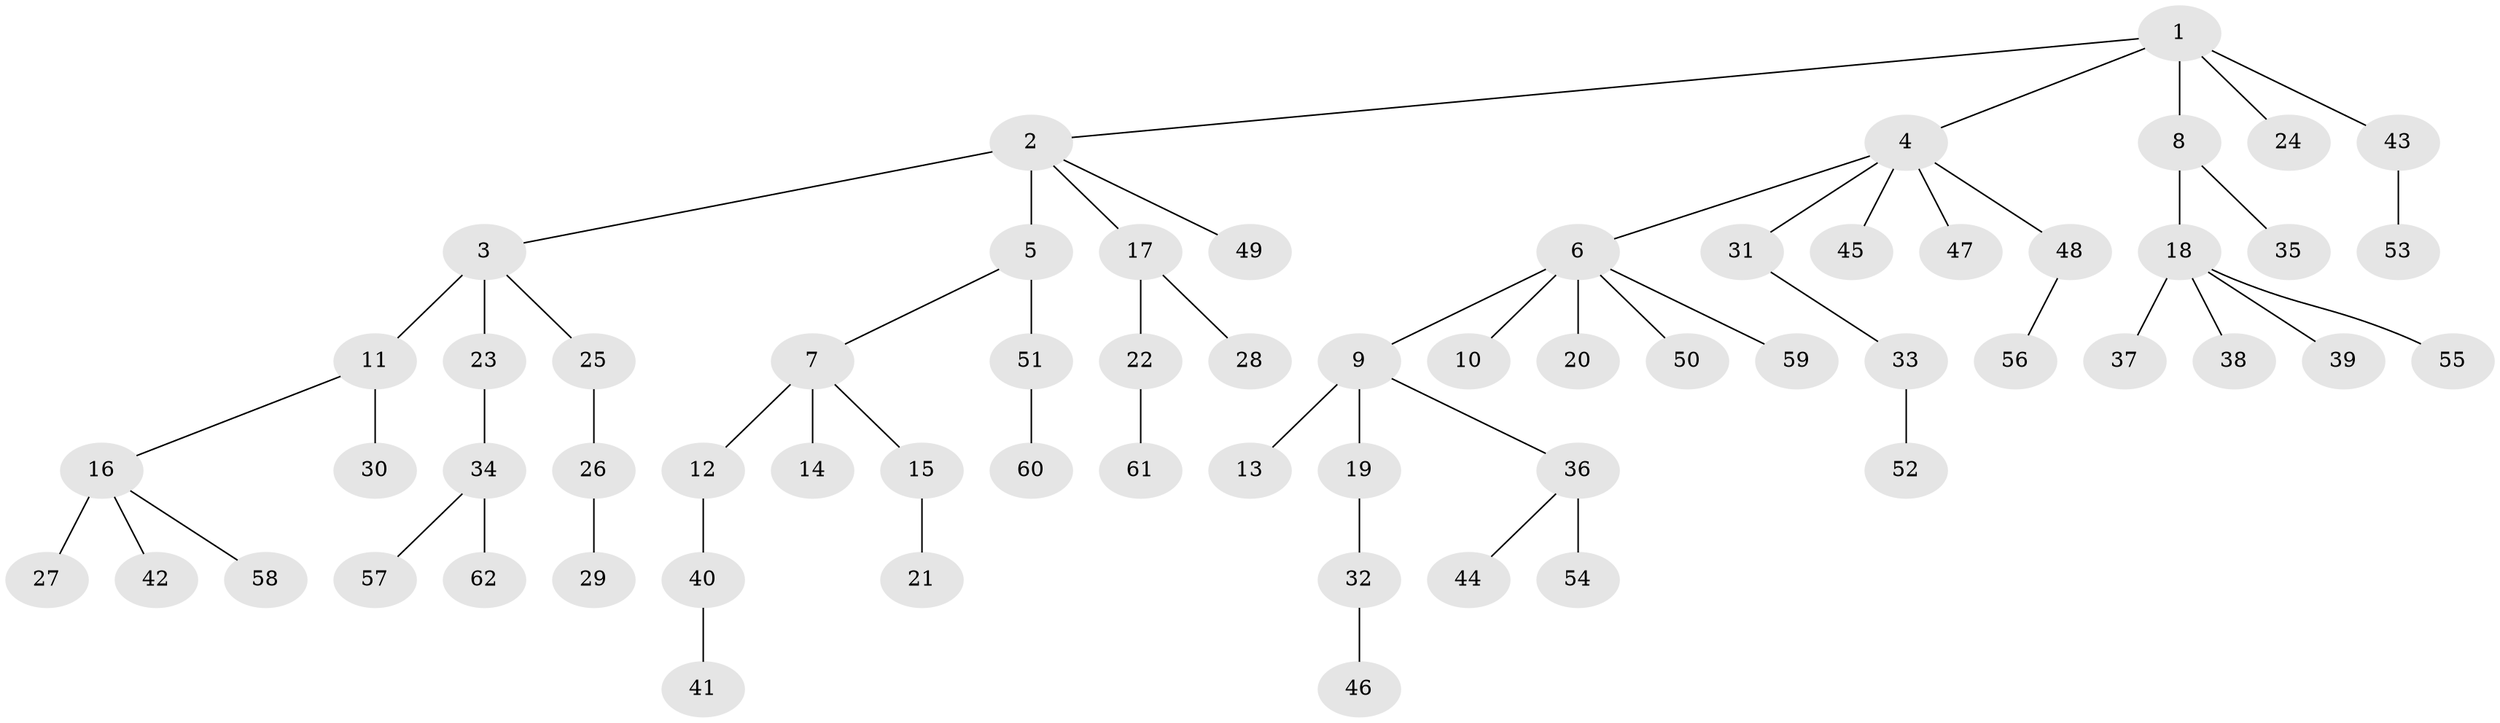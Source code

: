 // original degree distribution, {6: 0.02459016393442623, 5: 0.03278688524590164, 4: 0.04918032786885246, 7: 0.01639344262295082, 10: 0.00819672131147541, 3: 0.08196721311475409, 2: 0.2459016393442623, 1: 0.5409836065573771}
// Generated by graph-tools (version 1.1) at 2025/36/03/09/25 02:36:55]
// undirected, 62 vertices, 61 edges
graph export_dot {
graph [start="1"]
  node [color=gray90,style=filled];
  1;
  2;
  3;
  4;
  5;
  6;
  7;
  8;
  9;
  10;
  11;
  12;
  13;
  14;
  15;
  16;
  17;
  18;
  19;
  20;
  21;
  22;
  23;
  24;
  25;
  26;
  27;
  28;
  29;
  30;
  31;
  32;
  33;
  34;
  35;
  36;
  37;
  38;
  39;
  40;
  41;
  42;
  43;
  44;
  45;
  46;
  47;
  48;
  49;
  50;
  51;
  52;
  53;
  54;
  55;
  56;
  57;
  58;
  59;
  60;
  61;
  62;
  1 -- 2 [weight=1.0];
  1 -- 4 [weight=1.0];
  1 -- 8 [weight=1.0];
  1 -- 24 [weight=1.0];
  1 -- 43 [weight=1.0];
  2 -- 3 [weight=1.0];
  2 -- 5 [weight=3.0];
  2 -- 17 [weight=1.0];
  2 -- 49 [weight=1.0];
  3 -- 11 [weight=2.0];
  3 -- 23 [weight=1.0];
  3 -- 25 [weight=1.0];
  4 -- 6 [weight=1.0];
  4 -- 31 [weight=1.0];
  4 -- 45 [weight=1.0];
  4 -- 47 [weight=1.0];
  4 -- 48 [weight=1.0];
  5 -- 7 [weight=1.0];
  5 -- 51 [weight=1.0];
  6 -- 9 [weight=1.0];
  6 -- 10 [weight=1.0];
  6 -- 20 [weight=4.0];
  6 -- 50 [weight=1.0];
  6 -- 59 [weight=1.0];
  7 -- 12 [weight=1.0];
  7 -- 14 [weight=3.0];
  7 -- 15 [weight=1.0];
  8 -- 18 [weight=1.0];
  8 -- 35 [weight=1.0];
  9 -- 13 [weight=1.0];
  9 -- 19 [weight=1.0];
  9 -- 36 [weight=1.0];
  11 -- 16 [weight=1.0];
  11 -- 30 [weight=1.0];
  12 -- 40 [weight=1.0];
  15 -- 21 [weight=2.0];
  16 -- 27 [weight=3.0];
  16 -- 42 [weight=1.0];
  16 -- 58 [weight=1.0];
  17 -- 22 [weight=1.0];
  17 -- 28 [weight=1.0];
  18 -- 37 [weight=1.0];
  18 -- 38 [weight=1.0];
  18 -- 39 [weight=1.0];
  18 -- 55 [weight=1.0];
  19 -- 32 [weight=2.0];
  22 -- 61 [weight=1.0];
  23 -- 34 [weight=1.0];
  25 -- 26 [weight=1.0];
  26 -- 29 [weight=2.0];
  31 -- 33 [weight=1.0];
  32 -- 46 [weight=1.0];
  33 -- 52 [weight=3.0];
  34 -- 57 [weight=1.0];
  34 -- 62 [weight=1.0];
  36 -- 44 [weight=1.0];
  36 -- 54 [weight=3.0];
  40 -- 41 [weight=1.0];
  43 -- 53 [weight=1.0];
  48 -- 56 [weight=1.0];
  51 -- 60 [weight=1.0];
}
